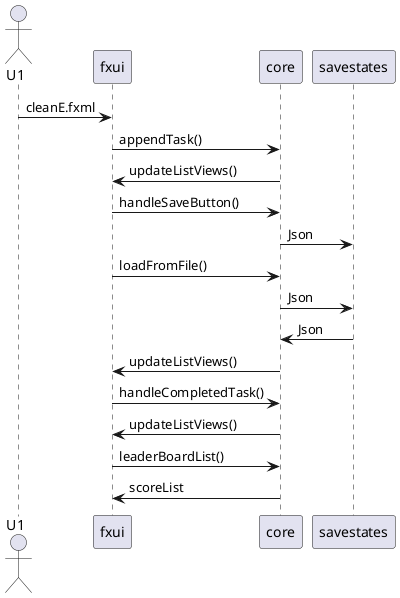 @startuml diagram

actor U1

U1 -> fxui: cleanE.fxml
fxui -> core: appendTask()
core -> fxui: updateListViews()
fxui -> core: handleSaveButton()
core -> savestates: Json
fxui -> core: loadFromFile()
core -> savestates: Json
savestates -> core: Json
core -> fxui: updateListViews()
fxui-> core: handleCompletedTask()
core -> fxui: updateListViews()
fxui -> core: leaderBoardList()
core -> fxui: scoreList

@enduml